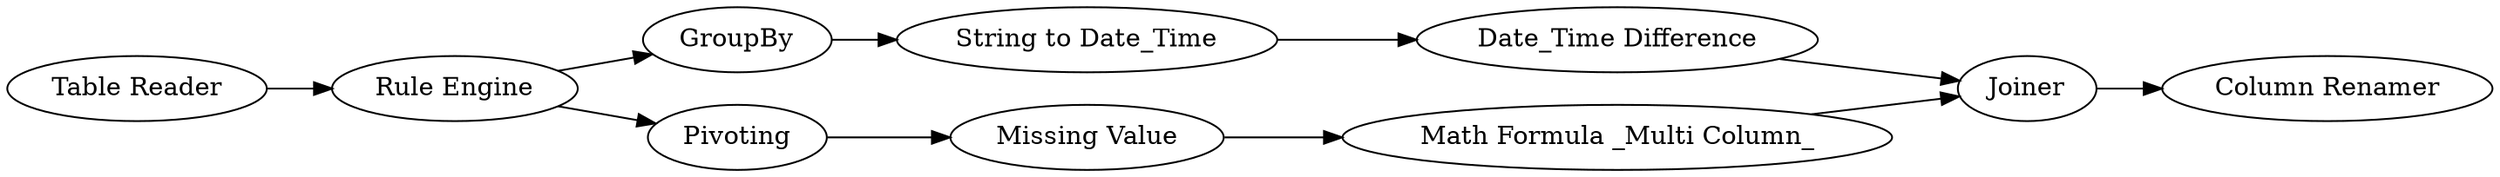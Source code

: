 digraph {
	1 [label="Table Reader"]
	2 [label="Rule Engine"]
	4 [label=GroupBy]
	5 [label="String to Date_Time"]
	6 [label="Date_Time Difference"]
	7 [label=Pivoting]
	8 [label="Missing Value"]
	9 [label="Math Formula _Multi Column_"]
	10 [label=Joiner]
	12 [label="Column Renamer"]
	1 -> 2
	2 -> 7
	2 -> 4
	4 -> 5
	5 -> 6
	6 -> 10
	7 -> 8
	8 -> 9
	9 -> 10
	10 -> 12
	rankdir=LR
}
